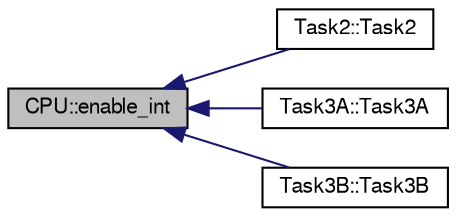digraph "CPU::enable_int"
{
  bgcolor="transparent";
  edge [fontname="FreeSans",fontsize="10",labelfontname="FreeSans",labelfontsize="10"];
  node [fontname="FreeSans",fontsize="10",shape=record];
  rankdir="LR";
  Node1 [label="CPU::enable_int",height=0.2,width=0.4,color="black", fillcolor="grey75", style="filled" fontcolor="black"];
  Node1 -> Node2 [dir="back",color="midnightblue",fontsize="10",style="solid",fontname="FreeSans"];
  Node2 [label="Task2::Task2",height=0.2,width=0.4,color="black",URL="$classTask2.html#a4adb42b6119375dfec56808c158dd7dc",tooltip="Default constructor."];
  Node1 -> Node3 [dir="back",color="midnightblue",fontsize="10",style="solid",fontname="FreeSans"];
  Node3 [label="Task3A::Task3A",height=0.2,width=0.4,color="black",URL="$classTask3A.html#a86233712775d9b45fe3d8a5eae09334d",tooltip="Default constructor."];
  Node1 -> Node4 [dir="back",color="midnightblue",fontsize="10",style="solid",fontname="FreeSans"];
  Node4 [label="Task3B::Task3B",height=0.2,width=0.4,color="black",URL="$classTask3B.html#a7ec400d4732dfb10f86b72a9b767f36e",tooltip="Default constructor."];
}
